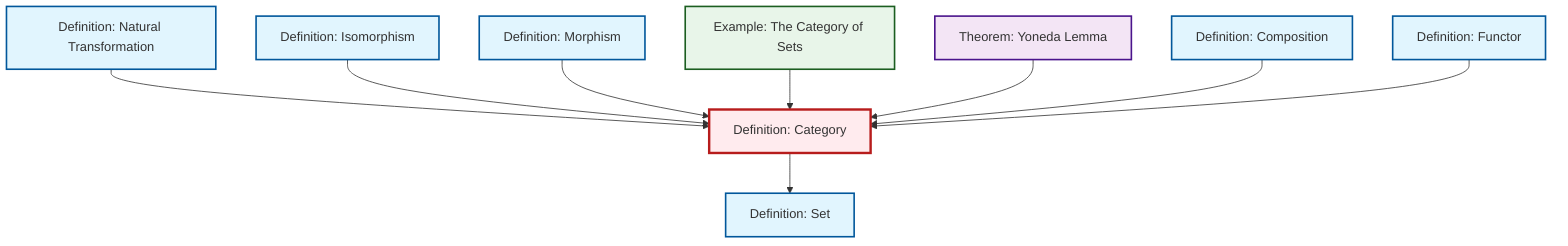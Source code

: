 graph TD
    classDef definition fill:#e1f5fe,stroke:#01579b,stroke-width:2px
    classDef theorem fill:#f3e5f5,stroke:#4a148c,stroke-width:2px
    classDef axiom fill:#fff3e0,stroke:#e65100,stroke-width:2px
    classDef example fill:#e8f5e9,stroke:#1b5e20,stroke-width:2px
    classDef current fill:#ffebee,stroke:#b71c1c,stroke-width:3px
    def-composition["Definition: Composition"]:::definition
    def-isomorphism["Definition: Isomorphism"]:::definition
    thm-yoneda["Theorem: Yoneda Lemma"]:::theorem
    def-category["Definition: Category"]:::definition
    def-set["Definition: Set"]:::definition
    ex-set-category["Example: The Category of Sets"]:::example
    def-functor["Definition: Functor"]:::definition
    def-morphism["Definition: Morphism"]:::definition
    def-natural-transformation["Definition: Natural Transformation"]:::definition
    def-natural-transformation --> def-category
    def-category --> def-set
    def-isomorphism --> def-category
    def-morphism --> def-category
    ex-set-category --> def-category
    thm-yoneda --> def-category
    def-composition --> def-category
    def-functor --> def-category
    class def-category current